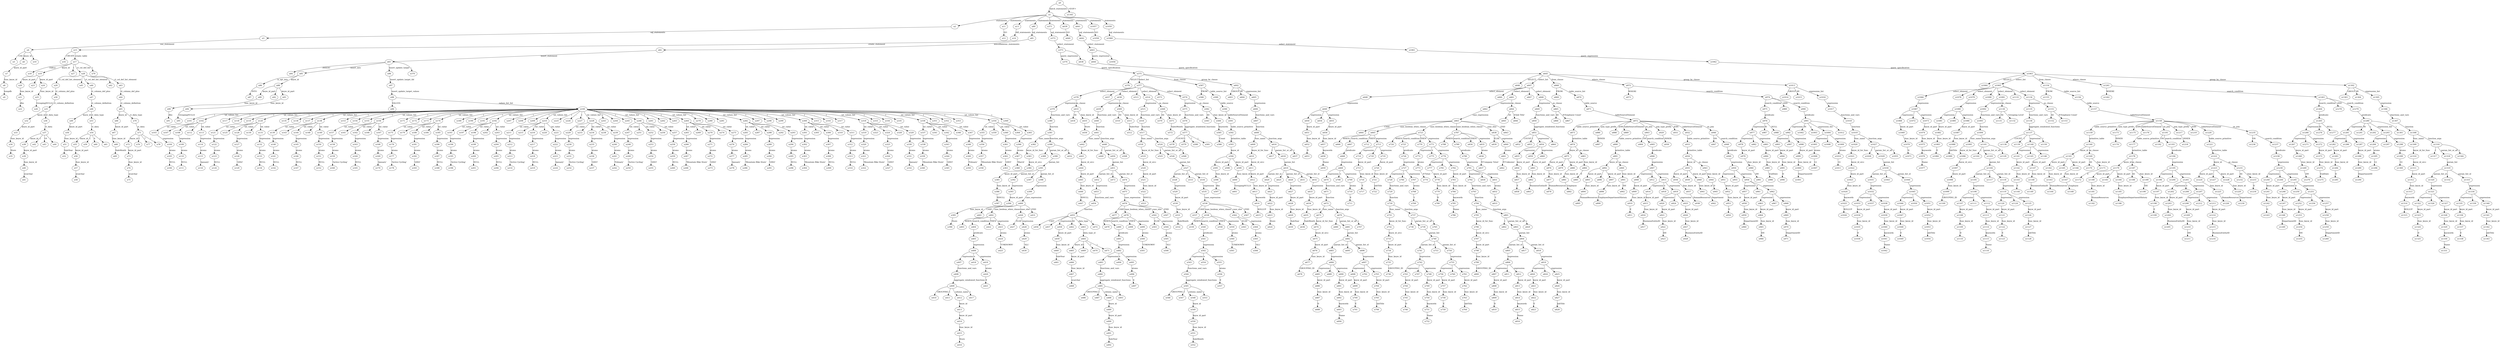 digraph ParseTree {
  n0 -> n1 [label="batch_statements"];
  n1 -> n2 [label="statements"];
  n2 -> n3 [label="sql_statements"];
  n3 -> n4 [label="use_statement"];
  n4 -> n5 [label="USE"];
  n4 -> n6 [label="keyw_id"];
  n6 -> n7 [label="keyw_id_part"];
  n7 -> n8 [label="func_keyw_id"];
  n8 -> n9 [label="tempdb"];
  n4 -> n10 [label=";"];
  n1 -> n11 [label="statements"];
  n11 -> n12 [label="GO"];
  n1 -> n13 [label="statements"];
  n13 -> n14 [label="ddl_statements"];
  n14 -> n15 [label="create_statement"];
  n15 -> n16 [label="CREATE"];
  n15 -> n17 [label="create_table"];
  n17 -> n18 [label="TABLE"];
  n17 -> n19 [label="keyw_id"];
  n19 -> n20 [label="keyw_id_part"];
  n20 -> n21 [label="func_keyw_id"];
  n21 -> n22 [label="dbo"];
  n19 -> n23 [label="."];
  n19 -> n24 [label="keyw_id_part"];
  n24 -> n25 [label="func_keyw_id"];
  n25 -> n26 [label="GroupingNULLS"];
  n17 -> n27 [label="("];
  n17 -> n28 [label="ct_col_def_list"];
  n28 -> n29 [label="ct_col_def_list_element"];
  n29 -> n30 [label="ct_column_def_plus"];
  n30 -> n31 [label="ct_column_definition"];
  n31 -> n32 [label="keyw_id"];
  n32 -> n33 [label="keyw_id_part"];
  n33 -> n34 [label="func_keyw_id"];
  n34 -> n35 [label="Store"];
  n31 -> n36 [label="ct_data_type"];
  n36 -> n37 [label="ct_data"];
  n37 -> n38 [label="keyw_id"];
  n38 -> n39 [label="keyw_id_part"];
  n39 -> n40 [label="func_keyw_id"];
  n40 -> n41 [label="nvarchar"];
  n37 -> n42 [label="("];
  n37 -> n43 [label="19"];
  n37 -> n44 [label=")"];
  n28 -> n45 [label=","];
  n28 -> n46 [label="ct_col_def_list_element"];
  n46 -> n47 [label="ct_column_def_plus"];
  n47 -> n48 [label="ct_column_definition"];
  n48 -> n49 [label="keyw_id"];
  n49 -> n50 [label="keyw_id_part"];
  n50 -> n51 [label="func_keyw_id"];
  n51 -> n52 [label="SaleYear"];
  n48 -> n53 [label="ct_data_type"];
  n53 -> n54 [label="ct_data"];
  n54 -> n55 [label="keyw_id"];
  n55 -> n56 [label="keyw_id_part"];
  n56 -> n57 [label="func_keyw_id"];
  n57 -> n58 [label="nvarchar"];
  n54 -> n59 [label="("];
  n54 -> n60 [label="4"];
  n54 -> n61 [label=")"];
  n28 -> n62 [label=","];
  n28 -> n63 [label="ct_col_def_list_element"];
  n63 -> n64 [label="ct_column_def_plus"];
  n64 -> n65 [label="ct_column_definition"];
  n65 -> n66 [label="keyw_id"];
  n66 -> n67 [label="keyw_id_part"];
  n67 -> n68 [label="func_keyw_id"];
  n68 -> n69 [label="SaleMonth"];
  n65 -> n70 [label="ct_data_type"];
  n70 -> n71 [label="ct_data"];
  n71 -> n72 [label="keyw_id"];
  n72 -> n73 [label="keyw_id_part"];
  n73 -> n74 [label="func_keyw_id"];
  n74 -> n75 [label="nvarchar"];
  n71 -> n76 [label="("];
  n71 -> n77 [label="7"];
  n71 -> n78 [label=")"];
  n17 -> n79 [label=")"];
  n1 -> n80 [label="statements"];
  n80 -> n81 [label="sql_statements"];
  n81 -> n82 [label="miscellaneous_statements"];
  n82 -> n83 [label="insert_statement"];
  n83 -> n84 [label="INSERT"];
  n83 -> n85 [label="insert_into"];
  n85 -> n86 [label="is_opt_into"];
  n86 -> n87 [label="INTO"];
  n85 -> n88 [label="keyw_id"];
  n88 -> n89 [label="keyw_id_part"];
  n89 -> n90 [label="func_keyw_id"];
  n90 -> n91 [label="dbo"];
  n88 -> n92 [label="."];
  n88 -> n93 [label="keyw_id_part"];
  n93 -> n94 [label="func_keyw_id"];
  n94 -> n95 [label="GroupingNULLS"];
  n83 -> n96 [label="insert_update_target"];
  n96 -> n97 [label="insert_update_target_tbl"];
  n97 -> n98 [label="insert_update_target_values"];
  n98 -> n99 [label="VALUES"];
  n98 -> n100 [label="values_list_list"];
  n100 -> n101 [label="("];
  n100 -> n102 [label="iut_values_list"];
  n102 -> n103 [label="iut_value"];
  n103 -> n104 [label="expression"];
  n104 -> n105 [label="atoms"];
  n105 -> n106 [label="NULL"];
  n102 -> n107 [label=","];
  n102 -> n108 [label="iut_value"];
  n108 -> n109 [label="expression"];
  n109 -> n110 [label="atoms"];
  n110 -> n111 [label="NULL"];
  n102 -> n112 [label=","];
  n102 -> n113 [label="iut_value"];
  n113 -> n114 [label="expression"];
  n114 -> n115 [label="atoms"];
  n115 -> n116 [label="'January'"];
  n100 -> n117 [label=")"];
  n100 -> n118 [label=","];
  n100 -> n119 [label="("];
  n100 -> n120 [label="iut_values_list"];
  n120 -> n121 [label="iut_value"];
  n121 -> n122 [label="expression"];
  n122 -> n123 [label="atoms"];
  n123 -> n124 [label="NULL"];
  n120 -> n125 [label=","];
  n120 -> n126 [label="iut_value"];
  n126 -> n127 [label="expression"];
  n127 -> n128 [label="atoms"];
  n128 -> n129 [label="'2002'"];
  n120 -> n130 [label=","];
  n120 -> n131 [label="iut_value"];
  n131 -> n132 [label="expression"];
  n132 -> n133 [label="atoms"];
  n133 -> n134 [label="NULL"];
  n100 -> n135 [label=")"];
  n100 -> n136 [label=","];
  n100 -> n137 [label="("];
  n100 -> n138 [label="iut_values_list"];
  n138 -> n139 [label="iut_value"];
  n139 -> n140 [label="expression"];
  n140 -> n141 [label="atoms"];
  n141 -> n142 [label="NULL"];
  n138 -> n143 [label=","];
  n138 -> n144 [label="iut_value"];
  n144 -> n145 [label="expression"];
  n145 -> n146 [label="atoms"];
  n146 -> n147 [label="NULL"];
  n138 -> n148 [label=","];
  n138 -> n149 [label="iut_value"];
  n149 -> n150 [label="expression"];
  n150 -> n151 [label="atoms"];
  n151 -> n152 [label="NULL"];
  n100 -> n153 [label=")"];
  n100 -> n154 [label=","];
  n100 -> n155 [label="("];
  n100 -> n156 [label="iut_values_list"];
  n156 -> n157 [label="iut_value"];
  n157 -> n158 [label="expression"];
  n158 -> n159 [label="atoms"];
  n159 -> n160 [label="'Active Cycling'"];
  n156 -> n161 [label=","];
  n156 -> n162 [label="iut_value"];
  n162 -> n163 [label="expression"];
  n163 -> n164 [label="atoms"];
  n164 -> n165 [label="NULL"];
  n156 -> n166 [label=","];
  n156 -> n167 [label="iut_value"];
  n167 -> n168 [label="expression"];
  n168 -> n169 [label="atoms"];
  n169 -> n170 [label="'January'"];
  n100 -> n171 [label=")"];
  n100 -> n172 [label=","];
  n100 -> n173 [label="("];
  n100 -> n174 [label="iut_values_list"];
  n174 -> n175 [label="iut_value"];
  n175 -> n176 [label="expression"];
  n176 -> n177 [label="atoms"];
  n177 -> n178 [label="'Active Cycling'"];
  n174 -> n179 [label=","];
  n174 -> n180 [label="iut_value"];
  n180 -> n181 [label="expression"];
  n181 -> n182 [label="atoms"];
  n182 -> n183 [label="'2002'"];
  n174 -> n184 [label=","];
  n174 -> n185 [label="iut_value"];
  n185 -> n186 [label="expression"];
  n186 -> n187 [label="atoms"];
  n187 -> n188 [label="NULL"];
  n100 -> n189 [label=")"];
  n100 -> n190 [label=","];
  n100 -> n191 [label="("];
  n100 -> n192 [label="iut_values_list"];
  n192 -> n193 [label="iut_value"];
  n193 -> n194 [label="expression"];
  n194 -> n195 [label="atoms"];
  n195 -> n196 [label="'Active Cycling'"];
  n192 -> n197 [label=","];
  n192 -> n198 [label="iut_value"];
  n198 -> n199 [label="expression"];
  n199 -> n200 [label="atoms"];
  n200 -> n201 [label="NULL"];
  n192 -> n202 [label=","];
  n192 -> n203 [label="iut_value"];
  n203 -> n204 [label="expression"];
  n204 -> n205 [label="atoms"];
  n205 -> n206 [label="NULL"];
  n100 -> n207 [label=")"];
  n100 -> n208 [label=","];
  n100 -> n209 [label="("];
  n100 -> n210 [label="iut_values_list"];
  n210 -> n211 [label="iut_value"];
  n211 -> n212 [label="expression"];
  n212 -> n213 [label="atoms"];
  n213 -> n214 [label="'Active Cycling'"];
  n210 -> n215 [label=","];
  n210 -> n216 [label="iut_value"];
  n216 -> n217 [label="expression"];
  n217 -> n218 [label="atoms"];
  n218 -> n219 [label="NULL"];
  n210 -> n220 [label=","];
  n210 -> n221 [label="iut_value"];
  n221 -> n222 [label="expression"];
  n222 -> n223 [label="atoms"];
  n223 -> n224 [label="'January'"];
  n100 -> n225 [label=")"];
  n100 -> n226 [label=","];
  n100 -> n227 [label="("];
  n100 -> n228 [label="iut_values_list"];
  n228 -> n229 [label="iut_value"];
  n229 -> n230 [label="expression"];
  n230 -> n231 [label="atoms"];
  n231 -> n232 [label="'Active Cycling'"];
  n228 -> n233 [label=","];
  n228 -> n234 [label="iut_value"];
  n234 -> n235 [label="expression"];
  n235 -> n236 [label="atoms"];
  n236 -> n237 [label="'2003'"];
  n228 -> n238 [label=","];
  n228 -> n239 [label="iut_value"];
  n239 -> n240 [label="expression"];
  n240 -> n241 [label="atoms"];
  n241 -> n242 [label="'Febuary'"];
  n100 -> n243 [label=")"];
  n100 -> n244 [label=","];
  n100 -> n245 [label="("];
  n100 -> n246 [label="iut_values_list"];
  n246 -> n247 [label="iut_value"];
  n247 -> n248 [label="expression"];
  n248 -> n249 [label="atoms"];
  n249 -> n250 [label="'Active Cycling'"];
  n246 -> n251 [label=","];
  n246 -> n252 [label="iut_value"];
  n252 -> n253 [label="expression"];
  n253 -> n254 [label="atoms"];
  n254 -> n255 [label="'2003'"];
  n246 -> n256 [label=","];
  n246 -> n257 [label="iut_value"];
  n257 -> n258 [label="expression"];
  n258 -> n259 [label="atoms"];
  n259 -> n260 [label="NULL"];
  n100 -> n261 [label=")"];
  n100 -> n262 [label=","];
  n100 -> n263 [label="("];
  n100 -> n264 [label="iut_values_list"];
  n264 -> n265 [label="iut_value"];
  n265 -> n266 [label="expression"];
  n266 -> n267 [label="atoms"];
  n267 -> n268 [label="'Mountain Bike Store'"];
  n264 -> n269 [label=","];
  n264 -> n270 [label="iut_value"];
  n270 -> n271 [label="expression"];
  n271 -> n272 [label="atoms"];
  n272 -> n273 [label="'2002'"];
  n264 -> n274 [label=","];
  n264 -> n275 [label="iut_value"];
  n275 -> n276 [label="expression"];
  n276 -> n277 [label="atoms"];
  n277 -> n278 [label="'January'"];
  n100 -> n279 [label=")"];
  n100 -> n280 [label=","];
  n100 -> n281 [label="("];
  n100 -> n282 [label="iut_values_list"];
  n282 -> n283 [label="iut_value"];
  n283 -> n284 [label="expression"];
  n284 -> n285 [label="atoms"];
  n285 -> n286 [label="'Mountain Bike Store'"];
  n282 -> n287 [label=","];
  n282 -> n288 [label="iut_value"];
  n288 -> n289 [label="expression"];
  n289 -> n290 [label="atoms"];
  n290 -> n291 [label="'2002'"];
  n282 -> n292 [label=","];
  n282 -> n293 [label="iut_value"];
  n293 -> n294 [label="expression"];
  n294 -> n295 [label="atoms"];
  n295 -> n296 [label="NULL"];
  n100 -> n297 [label=")"];
  n100 -> n298 [label=","];
  n100 -> n299 [label="("];
  n100 -> n300 [label="iut_values_list"];
  n300 -> n301 [label="iut_value"];
  n301 -> n302 [label="expression"];
  n302 -> n303 [label="atoms"];
  n303 -> n304 [label="'Mountain Bike Store'"];
  n300 -> n305 [label=","];
  n300 -> n306 [label="iut_value"];
  n306 -> n307 [label="expression"];
  n307 -> n308 [label="atoms"];
  n308 -> n309 [label="NULL"];
  n300 -> n310 [label=","];
  n300 -> n311 [label="iut_value"];
  n311 -> n312 [label="expression"];
  n312 -> n313 [label="atoms"];
  n313 -> n314 [label="NULL"];
  n100 -> n315 [label=")"];
  n100 -> n316 [label=","];
  n100 -> n317 [label="("];
  n100 -> n318 [label="iut_values_list"];
  n318 -> n319 [label="iut_value"];
  n319 -> n320 [label="expression"];
  n320 -> n321 [label="atoms"];
  n321 -> n322 [label="'Mountain Bike Store'"];
  n318 -> n323 [label=","];
  n318 -> n324 [label="iut_value"];
  n324 -> n325 [label="expression"];
  n325 -> n326 [label="atoms"];
  n326 -> n327 [label="'2003'"];
  n318 -> n328 [label=","];
  n318 -> n329 [label="iut_value"];
  n329 -> n330 [label="expression"];
  n330 -> n331 [label="atoms"];
  n331 -> n332 [label="'January'"];
  n100 -> n333 [label=")"];
  n100 -> n334 [label=","];
  n100 -> n335 [label="("];
  n100 -> n336 [label="iut_values_list"];
  n336 -> n337 [label="iut_value"];
  n337 -> n338 [label="expression"];
  n338 -> n339 [label="atoms"];
  n339 -> n340 [label="'Mountain Bike Store'"];
  n336 -> n341 [label=","];
  n336 -> n342 [label="iut_value"];
  n342 -> n343 [label="expression"];
  n343 -> n344 [label="atoms"];
  n344 -> n345 [label="'2003'"];
  n336 -> n346 [label=","];
  n336 -> n347 [label="iut_value"];
  n347 -> n348 [label="expression"];
  n348 -> n349 [label="atoms"];
  n349 -> n350 [label="'Febuary'"];
  n100 -> n351 [label=")"];
  n100 -> n352 [label=","];
  n100 -> n353 [label="("];
  n100 -> n354 [label="iut_values_list"];
  n354 -> n355 [label="iut_value"];
  n355 -> n356 [label="expression"];
  n356 -> n357 [label="atoms"];
  n357 -> n358 [label="'Mountain Bike Store'"];
  n354 -> n359 [label=","];
  n354 -> n360 [label="iut_value"];
  n360 -> n361 [label="expression"];
  n361 -> n362 [label="atoms"];
  n362 -> n363 [label="'2003'"];
  n354 -> n364 [label=","];
  n354 -> n365 [label="iut_value"];
  n365 -> n366 [label="expression"];
  n366 -> n367 [label="atoms"];
  n367 -> n368 [label="'March'"];
  n100 -> n369 [label=")"];
  n83 -> n370 [label=";"];
  n1 -> n371 [label="statements"];
  n371 -> n372 [label="sql_statements"];
  n372 -> n373 [label="select_statement"];
  n373 -> n374 [label="query_expression"];
  n374 -> n375 [label="query_specification"];
  n375 -> n376 [label="SELECT"];
  n375 -> n377 [label="select_list"];
  n377 -> n378 [label="select_element"];
  n378 -> n379 [label="expression"];
  n379 -> n380 [label="functions_and_vars"];
  n380 -> n381 [label="function"];
  n381 -> n382 [label="func_name"];
  n382 -> n383 [label="keyw_id_for_func"];
  n383 -> n384 [label="keyw_id_orcc"];
  n384 -> n385 [label="keyw_id_part"];
  n385 -> n386 [label="func_keyw_id"];
  n386 -> n387 [label="ISNULL"];
  n381 -> n388 [label="function_args"];
  n388 -> n389 [label="("];
  n388 -> n390 [label="param_list_or_all"];
  n390 -> n391 [label="param_list"];
  n391 -> n392 [label="param_list_el"];
  n392 -> n393 [label="expression"];
  n393 -> n394 [label="keyw_id_part"];
  n394 -> n395 [label="func_keyw_id"];
  n395 -> n396 [label="Store"];
  n391 -> n397 [label=","];
  n391 -> n398 [label="param_list_el"];
  n398 -> n399 [label="expression"];
  n399 -> n400 [label="case_expression"];
  n400 -> n401 [label="CASE"];
  n400 -> n402 [label="case_boolean_when_clause"];
  n402 -> n403 [label="WHEN"];
  n402 -> n404 [label="search_condition"];
  n404 -> n405 [label="predicate"];
  n405 -> n406 [label="expression"];
  n406 -> n407 [label="expression"];
  n407 -> n408 [label="functions_and_vars"];
  n408 -> n409 [label="aggregate_windowed_functions"];
  n409 -> n410 [label="GROUPING"];
  n409 -> n411 [label="("];
  n409 -> n412 [label="column_name"];
  n412 -> n413 [label="keyw_id"];
  n413 -> n414 [label="keyw_id_part"];
  n414 -> n415 [label="func_keyw_id"];
  n415 -> n416 [label="Store"];
  n409 -> n417 [label=")"];
  n406 -> n418 [label="="];
  n406 -> n419 [label="expression"];
  n419 -> n420 [label="atoms"];
  n420 -> n421 [label="0"];
  n402 -> n422 [label="THEN"];
  n402 -> n423 [label="expression"];
  n423 -> n424 [label="atoms"];
  n424 -> n425 [label="'UNKNOWN'"];
  n400 -> n426 [label="case_else"];
  n426 -> n427 [label="ELSE"];
  n426 -> n428 [label="expression"];
  n428 -> n429 [label="atoms"];
  n429 -> n430 [label="'ALL'"];
  n400 -> n431 [label="END"];
  n388 -> n432 [label=")"];
  n378 -> n433 [label="as_clause"];
  n433 -> n434 [label="AS"];
  n433 -> n435 [label="func_keyw_id"];
  n435 -> n436 [label="Store"];
  n377 -> n437 [label=","];
  n377 -> n438 [label="select_element"];
  n438 -> n439 [label="expression"];
  n439 -> n440 [label="functions_and_vars"];
  n440 -> n441 [label="function"];
  n441 -> n442 [label="func_name"];
  n442 -> n443 [label="keyw_id_for_func"];
  n443 -> n444 [label="keyw_id_orcc"];
  n444 -> n445 [label="keyw_id_part"];
  n445 -> n446 [label="func_keyw_id"];
  n446 -> n447 [label="ISNULL"];
  n441 -> n448 [label="function_args"];
  n448 -> n449 [label="("];
  n448 -> n450 [label="param_list_or_all"];
  n450 -> n451 [label="param_list"];
  n451 -> n452 [label="param_list_el"];
  n452 -> n453 [label="expression"];
  n453 -> n454 [label="functions_and_vars"];
  n454 -> n455 [label="function"];
  n455 -> n456 [label="CAST"];
  n455 -> n457 [label="("];
  n455 -> n458 [label="expression"];
  n458 -> n459 [label="keyw_id_part"];
  n459 -> n460 [label="func_keyw_id"];
  n460 -> n461 [label="SaleYear"];
  n455 -> n462 [label="AS"];
  n455 -> n463 [label="data_type"];
  n463 -> n464 [label="data_type_el"];
  n464 -> n465 [label="keyw_id"];
  n465 -> n466 [label="keyw_id_part"];
  n466 -> n467 [label="func_keyw_id"];
  n467 -> n468 [label="nvarchar"];
  n464 -> n469 [label="("];
  n464 -> n470 [label="7"];
  n464 -> n471 [label=")"];
  n455 -> n472 [label=")"];
  n451 -> n473 [label=","];
  n451 -> n474 [label="param_list_el"];
  n474 -> n475 [label="expression"];
  n475 -> n476 [label="case_expression"];
  n476 -> n477 [label="CASE"];
  n476 -> n478 [label="case_boolean_when_clause"];
  n478 -> n479 [label="WHEN"];
  n478 -> n480 [label="search_condition"];
  n480 -> n481 [label="predicate"];
  n481 -> n482 [label="expression"];
  n482 -> n483 [label="expression"];
  n483 -> n484 [label="functions_and_vars"];
  n484 -> n485 [label="aggregate_windowed_functions"];
  n485 -> n486 [label="GROUPING"];
  n485 -> n487 [label="("];
  n485 -> n488 [label="column_name"];
  n488 -> n489 [label="keyw_id"];
  n489 -> n490 [label="keyw_id_part"];
  n490 -> n491 [label="func_keyw_id"];
  n491 -> n492 [label="SaleYear"];
  n485 -> n493 [label=")"];
  n482 -> n494 [label="="];
  n482 -> n495 [label="expression"];
  n495 -> n496 [label="atoms"];
  n496 -> n497 [label="0"];
  n478 -> n498 [label="THEN"];
  n478 -> n499 [label="expression"];
  n499 -> n500 [label="atoms"];
  n500 -> n501 [label="'UNKNOWN'"];
  n476 -> n502 [label="case_else"];
  n502 -> n503 [label="ELSE"];
  n502 -> n504 [label="expression"];
  n504 -> n505 [label="atoms"];
  n505 -> n506 [label="'ALL'"];
  n476 -> n507 [label="END"];
  n448 -> n508 [label=")"];
  n438 -> n509 [label="as_clause"];
  n509 -> n510 [label="AS"];
  n509 -> n511 [label="func_keyw_id"];
  n511 -> n512 [label="SalesYear"];
  n377 -> n513 [label=","];
  n377 -> n514 [label="select_element"];
  n514 -> n515 [label="expression"];
  n515 -> n516 [label="functions_and_vars"];
  n516 -> n517 [label="function"];
  n517 -> n518 [label="func_name"];
  n518 -> n519 [label="keyw_id_for_func"];
  n519 -> n520 [label="keyw_id_orcc"];
  n520 -> n521 [label="keyw_id_part"];
  n521 -> n522 [label="func_keyw_id"];
  n522 -> n523 [label="ISNULL"];
  n517 -> n524 [label="function_args"];
  n524 -> n525 [label="("];
  n524 -> n526 [label="param_list_or_all"];
  n526 -> n527 [label="param_list"];
  n527 -> n528 [label="param_list_el"];
  n528 -> n529 [label="expression"];
  n529 -> n530 [label="keyw_id_part"];
  n530 -> n531 [label="func_keyw_id"];
  n531 -> n532 [label="SaleMonth"];
  n527 -> n533 [label=","];
  n527 -> n534 [label="param_list_el"];
  n534 -> n535 [label="expression"];
  n535 -> n536 [label="case_expression"];
  n536 -> n537 [label="CASE"];
  n536 -> n538 [label="case_boolean_when_clause"];
  n538 -> n539 [label="WHEN"];
  n538 -> n540 [label="search_condition"];
  n540 -> n541 [label="predicate"];
  n541 -> n542 [label="expression"];
  n542 -> n543 [label="expression"];
  n543 -> n544 [label="functions_and_vars"];
  n544 -> n545 [label="aggregate_windowed_functions"];
  n545 -> n546 [label="GROUPING"];
  n545 -> n547 [label="("];
  n545 -> n548 [label="column_name"];
  n548 -> n549 [label="keyw_id"];
  n549 -> n550 [label="keyw_id_part"];
  n550 -> n551 [label="func_keyw_id"];
  n551 -> n552 [label="SaleMonth"];
  n545 -> n553 [label=")"];
  n542 -> n554 [label="="];
  n542 -> n555 [label="expression"];
  n555 -> n556 [label="atoms"];
  n556 -> n557 [label="0"];
  n538 -> n558 [label="THEN"];
  n538 -> n559 [label="expression"];
  n559 -> n560 [label="atoms"];
  n560 -> n561 [label="'UNKNOWN'"];
  n536 -> n562 [label="case_else"];
  n562 -> n563 [label="ELSE"];
  n562 -> n564 [label="expression"];
  n564 -> n565 [label="atoms"];
  n565 -> n566 [label="'ALL'"];
  n536 -> n567 [label="END"];
  n524 -> n568 [label=")"];
  n514 -> n569 [label="as_clause"];
  n569 -> n570 [label="AS"];
  n569 -> n571 [label="func_keyw_id"];
  n571 -> n572 [label="SalesMonth"];
  n377 -> n573 [label=","];
  n377 -> n574 [label="select_element"];
  n574 -> n575 [label="expression"];
  n575 -> n576 [label="functions_and_vars"];
  n576 -> n577 [label="aggregate_windowed_functions"];
  n577 -> n578 [label="COUNT"];
  n577 -> n579 [label="("];
  n577 -> n580 [label="*"];
  n577 -> n581 [label=")"];
  n574 -> n582 [label="as_clause"];
  n582 -> n583 [label="AS"];
  n582 -> n584 [label="func_keyw_id"];
  n584 -> n585 [label="keywords"];
  n585 -> n586 [label="Count"];
  n375 -> n587 [label="from_clause"];
  n587 -> n588 [label="FROM"];
  n587 -> n589 [label="table_source_list"];
  n589 -> n590 [label="table_source"];
  n590 -> n591 [label="tableSourceElement"];
  n591 -> n592 [label="table_source_primitive"];
  n592 -> n593 [label="primitive_table"];
  n593 -> n594 [label="keyw_id"];
  n594 -> n595 [label="keyw_id_part"];
  n595 -> n596 [label="func_keyw_id"];
  n596 -> n597 [label="dbo"];
  n594 -> n598 [label="."];
  n594 -> n599 [label="keyw_id_part"];
  n599 -> n600 [label="func_keyw_id"];
  n600 -> n601 [label="GroupingNULLS"];
  n375 -> n602 [label="group_by_clause"];
  n602 -> n603 [label="GROUP"];
  n602 -> n604 [label="BY"];
  n602 -> n605 [label="expression_list"];
  n605 -> n606 [label="expression"];
  n606 -> n607 [label="functions_and_vars"];
  n607 -> n608 [label="function"];
  n608 -> n609 [label="func_name"];
  n609 -> n610 [label="keyw_id_for_func"];
  n610 -> n611 [label="keyw_id_orcc"];
  n611 -> n612 [label="keyw_id_part"];
  n612 -> n613 [label="func_keyw_id"];
  n613 -> n614 [label="keywords"];
  n614 -> n615 [label="ROLLUP"];
  n608 -> n616 [label="function_args"];
  n616 -> n617 [label="("];
  n616 -> n618 [label="param_list_or_all"];
  n618 -> n619 [label="param_list"];
  n619 -> n620 [label="param_list_el"];
  n620 -> n621 [label="expression"];
  n621 -> n622 [label="keyw_id_part"];
  n622 -> n623 [label="func_keyw_id"];
  n623 -> n624 [label="Store"];
  n619 -> n625 [label=","];
  n619 -> n626 [label="param_list_el"];
  n626 -> n627 [label="expression"];
  n627 -> n628 [label="keyw_id_part"];
  n628 -> n629 [label="func_keyw_id"];
  n629 -> n630 [label="SaleYear"];
  n619 -> n631 [label=","];
  n619 -> n632 [label="param_list_el"];
  n632 -> n633 [label="expression"];
  n633 -> n634 [label="keyw_id_part"];
  n634 -> n635 [label="func_keyw_id"];
  n635 -> n636 [label="SaleMonth"];
  n616 -> n637 [label=")"];
  n373 -> n638 [label=";"];
  n1 -> n639 [label="statements"];
  n639 -> n640 [label="GO"];
  n1 -> n641 [label="statements"];
  n641 -> n642 [label="sql_statements"];
  n642 -> n643 [label="select_statement"];
  n643 -> n644 [label="query_expression"];
  n644 -> n645 [label="query_specification"];
  n645 -> n646 [label="SELECT"];
  n645 -> n647 [label="select_list"];
  n647 -> n648 [label="select_element"];
  n648 -> n649 [label="expression"];
  n649 -> n650 [label="expression"];
  n650 -> n651 [label="keyw_id_part"];
  n651 -> n652 [label="func_keyw_id"];
  n652 -> n653 [label="D"];
  n649 -> n654 [label="."];
  n649 -> n655 [label="expression"];
  n655 -> n656 [label="keyw_id_part"];
  n656 -> n657 [label="func_keyw_id"];
  n657 -> n658 [label="keywords"];
  n658 -> n659 [label="Name"];
  n647 -> n660 [label=","];
  n647 -> n661 [label="select_element"];
  n661 -> n662 [label="expression"];
  n662 -> n663 [label="case_expression"];
  n663 -> n664 [label="CASE"];
  n663 -> n665 [label="case_boolean_when_clause"];
  n665 -> n666 [label="WHEN"];
  n665 -> n667 [label="search_condition"];
  n667 -> n668 [label="predicate"];
  n668 -> n669 [label="expression"];
  n669 -> n670 [label="expression"];
  n670 -> n671 [label="functions_and_vars"];
  n671 -> n672 [label="function"];
  n672 -> n673 [label="func_name"];
  n673 -> n674 [label="keyw_id_for_func"];
  n674 -> n675 [label="keyw_id_orcc"];
  n675 -> n676 [label="keyw_id_part"];
  n676 -> n677 [label="func_keyw_id"];
  n677 -> n678 [label="GROUPING_ID"];
  n672 -> n679 [label="function_args"];
  n679 -> n680 [label="("];
  n679 -> n681 [label="param_list_or_all"];
  n681 -> n682 [label="param_list"];
  n682 -> n683 [label="param_list_el"];
  n683 -> n684 [label="expression"];
  n684 -> n685 [label="expression"];
  n685 -> n686 [label="keyw_id_part"];
  n686 -> n687 [label="func_keyw_id"];
  n687 -> n688 [label="D"];
  n684 -> n689 [label="."];
  n684 -> n690 [label="expression"];
  n690 -> n691 [label="keyw_id_part"];
  n691 -> n692 [label="func_keyw_id"];
  n692 -> n693 [label="keywords"];
  n693 -> n694 [label="Name"];
  n682 -> n695 [label=","];
  n682 -> n696 [label="param_list_el"];
  n696 -> n697 [label="expression"];
  n697 -> n698 [label="expression"];
  n698 -> n699 [label="keyw_id_part"];
  n699 -> n700 [label="func_keyw_id"];
  n700 -> n701 [label="E"];
  n697 -> n702 [label="."];
  n697 -> n703 [label="expression"];
  n703 -> n704 [label="keyw_id_part"];
  n704 -> n705 [label="func_keyw_id"];
  n705 -> n706 [label="JobTitle"];
  n679 -> n707 [label=")"];
  n669 -> n708 [label="="];
  n669 -> n709 [label="expression"];
  n709 -> n710 [label="atoms"];
  n710 -> n711 [label="0"];
  n665 -> n712 [label="THEN"];
  n665 -> n713 [label="expression"];
  n713 -> n714 [label="expression"];
  n714 -> n715 [label="keyw_id_part"];
  n715 -> n716 [label="func_keyw_id"];
  n716 -> n717 [label="E"];
  n713 -> n718 [label="."];
  n713 -> n719 [label="expression"];
  n719 -> n720 [label="keyw_id_part"];
  n720 -> n721 [label="func_keyw_id"];
  n721 -> n722 [label="JobTitle"];
  n663 -> n723 [label="case_boolean_when_clause"];
  n723 -> n724 [label="WHEN"];
  n723 -> n725 [label="search_condition"];
  n725 -> n726 [label="predicate"];
  n726 -> n727 [label="expression"];
  n727 -> n728 [label="expression"];
  n728 -> n729 [label="functions_and_vars"];
  n729 -> n730 [label="function"];
  n730 -> n731 [label="func_name"];
  n731 -> n732 [label="keyw_id_for_func"];
  n732 -> n733 [label="keyw_id_orcc"];
  n733 -> n734 [label="keyw_id_part"];
  n734 -> n735 [label="func_keyw_id"];
  n735 -> n736 [label="GROUPING_ID"];
  n730 -> n737 [label="function_args"];
  n737 -> n738 [label="("];
  n737 -> n739 [label="param_list_or_all"];
  n739 -> n740 [label="param_list"];
  n740 -> n741 [label="param_list_el"];
  n741 -> n742 [label="expression"];
  n742 -> n743 [label="expression"];
  n743 -> n744 [label="keyw_id_part"];
  n744 -> n745 [label="func_keyw_id"];
  n745 -> n746 [label="D"];
  n742 -> n747 [label="."];
  n742 -> n748 [label="expression"];
  n748 -> n749 [label="keyw_id_part"];
  n749 -> n750 [label="func_keyw_id"];
  n750 -> n751 [label="keywords"];
  n751 -> n752 [label="Name"];
  n740 -> n753 [label=","];
  n740 -> n754 [label="param_list_el"];
  n754 -> n755 [label="expression"];
  n755 -> n756 [label="expression"];
  n756 -> n757 [label="keyw_id_part"];
  n757 -> n758 [label="func_keyw_id"];
  n758 -> n759 [label="E"];
  n755 -> n760 [label="."];
  n755 -> n761 [label="expression"];
  n761 -> n762 [label="keyw_id_part"];
  n762 -> n763 [label="func_keyw_id"];
  n763 -> n764 [label="JobTitle"];
  n737 -> n765 [label=")"];
  n727 -> n766 [label="="];
  n727 -> n767 [label="expression"];
  n767 -> n768 [label="atoms"];
  n768 -> n769 [label="1"];
  n723 -> n770 [label="THEN"];
  n723 -> n771 [label="expression"];
  n771 -> n772 [label="expression"];
  n772 -> n773 [label="atoms"];
  n773 -> n774 [label="N'Total: '"];
  n771 -> n775 [label="+"];
  n771 -> n776 [label="expression"];
  n776 -> n777 [label="expression"];
  n777 -> n778 [label="keyw_id_part"];
  n778 -> n779 [label="func_keyw_id"];
  n779 -> n780 [label="D"];
  n776 -> n781 [label="."];
  n776 -> n782 [label="expression"];
  n782 -> n783 [label="keyw_id_part"];
  n783 -> n784 [label="func_keyw_id"];
  n784 -> n785 [label="keywords"];
  n785 -> n786 [label="Name"];
  n663 -> n787 [label="case_boolean_when_clause"];
  n787 -> n788 [label="WHEN"];
  n787 -> n789 [label="search_condition"];
  n789 -> n790 [label="predicate"];
  n790 -> n791 [label="expression"];
  n791 -> n792 [label="expression"];
  n792 -> n793 [label="functions_and_vars"];
  n793 -> n794 [label="function"];
  n794 -> n795 [label="func_name"];
  n795 -> n796 [label="keyw_id_for_func"];
  n796 -> n797 [label="keyw_id_orcc"];
  n797 -> n798 [label="keyw_id_part"];
  n798 -> n799 [label="func_keyw_id"];
  n799 -> n800 [label="GROUPING_ID"];
  n794 -> n801 [label="function_args"];
  n801 -> n802 [label="("];
  n801 -> n803 [label="param_list_or_all"];
  n803 -> n804 [label="param_list"];
  n804 -> n805 [label="param_list_el"];
  n805 -> n806 [label="expression"];
  n806 -> n807 [label="expression"];
  n807 -> n808 [label="keyw_id_part"];
  n808 -> n809 [label="func_keyw_id"];
  n809 -> n810 [label="D"];
  n806 -> n811 [label="."];
  n806 -> n812 [label="expression"];
  n812 -> n813 [label="keyw_id_part"];
  n813 -> n814 [label="func_keyw_id"];
  n814 -> n815 [label="keywords"];
  n815 -> n816 [label="Name"];
  n804 -> n817 [label=","];
  n804 -> n818 [label="param_list_el"];
  n818 -> n819 [label="expression"];
  n819 -> n820 [label="expression"];
  n820 -> n821 [label="keyw_id_part"];
  n821 -> n822 [label="func_keyw_id"];
  n822 -> n823 [label="E"];
  n819 -> n824 [label="."];
  n819 -> n825 [label="expression"];
  n825 -> n826 [label="keyw_id_part"];
  n826 -> n827 [label="func_keyw_id"];
  n827 -> n828 [label="JobTitle"];
  n801 -> n829 [label=")"];
  n791 -> n830 [label="="];
  n791 -> n831 [label="expression"];
  n831 -> n832 [label="atoms"];
  n832 -> n833 [label="3"];
  n787 -> n834 [label="THEN"];
  n787 -> n835 [label="expression"];
  n835 -> n836 [label="atoms"];
  n836 -> n837 [label="N'Company Total:'"];
  n663 -> n838 [label="case_else"];
  n838 -> n839 [label="ELSE"];
  n838 -> n840 [label="expression"];
  n840 -> n841 [label="atoms"];
  n841 -> n842 [label="N'Unknown'"];
  n663 -> n843 [label="END"];
  n661 -> n844 [label="as_clause"];
  n844 -> n845 [label="AS"];
  n844 -> n846 [label="N'Job Title'"];
  n647 -> n847 [label=","];
  n647 -> n848 [label="select_element"];
  n848 -> n849 [label="expression"];
  n849 -> n850 [label="functions_and_vars"];
  n850 -> n851 [label="aggregate_windowed_functions"];
  n851 -> n852 [label="COUNT"];
  n851 -> n853 [label="("];
  n851 -> n854 [label="expression"];
  n854 -> n855 [label="expression"];
  n855 -> n856 [label="keyw_id_part"];
  n856 -> n857 [label="func_keyw_id"];
  n857 -> n858 [label="E"];
  n854 -> n859 [label="."];
  n854 -> n860 [label="expression"];
  n860 -> n861 [label="keyw_id_part"];
  n861 -> n862 [label="func_keyw_id"];
  n862 -> n863 [label="BusinessEntityID"];
  n851 -> n864 [label=")"];
  n848 -> n865 [label="as_clause"];
  n865 -> n866 [label="AS"];
  n865 -> n867 [label="N'Employee Count'"];
  n645 -> n868 [label="from_clause"];
  n868 -> n869 [label="FROM"];
  n868 -> n870 [label="table_source_list"];
  n870 -> n871 [label="table_source"];
  n871 -> n872 [label="tableSourceElement"];
  n872 -> n873 [label="table_source_primitive"];
  n873 -> n874 [label="primitive_table"];
  n874 -> n875 [label="keyw_id"];
  n875 -> n876 [label="keyw_id_part"];
  n876 -> n877 [label="func_keyw_id"];
  n877 -> n878 [label="HumanResources"];
  n875 -> n879 [label="."];
  n875 -> n880 [label="keyw_id_part"];
  n880 -> n881 [label="func_keyw_id"];
  n881 -> n882 [label="Employee"];
  n874 -> n883 [label="as_clause"];
  n883 -> n884 [label="func_keyw_id"];
  n884 -> n885 [label="E"];
  n872 -> n886 [label="join_type_prefix"];
  n886 -> n887 [label="INNER"];
  n872 -> n888 [label="JOIN"];
  n872 -> n889 [label="tableSourceElement"];
  n889 -> n890 [label="table_source_primitive"];
  n890 -> n891 [label="primitive_table"];
  n891 -> n892 [label="keyw_id"];
  n892 -> n893 [label="keyw_id_part"];
  n893 -> n894 [label="func_keyw_id"];
  n894 -> n895 [label="HumanResources"];
  n892 -> n896 [label="."];
  n892 -> n897 [label="keyw_id_part"];
  n897 -> n898 [label="func_keyw_id"];
  n898 -> n899 [label="EmployeeDepartmentHistory"];
  n891 -> n900 [label="as_clause"];
  n900 -> n901 [label="func_keyw_id"];
  n901 -> n902 [label="DH"];
  n872 -> n903 [label="on_join"];
  n903 -> n904 [label="ON"];
  n903 -> n905 [label="search_condition"];
  n905 -> n906 [label="predicate"];
  n906 -> n907 [label="expression"];
  n907 -> n908 [label="expression"];
  n908 -> n909 [label="keyw_id_part"];
  n909 -> n910 [label="func_keyw_id"];
  n910 -> n911 [label="E"];
  n907 -> n912 [label="."];
  n907 -> n913 [label="expression"];
  n913 -> n914 [label="expression"];
  n914 -> n915 [label="keyw_id_part"];
  n915 -> n916 [label="func_keyw_id"];
  n916 -> n917 [label="BusinessEntityID"];
  n913 -> n918 [label="="];
  n913 -> n919 [label="expression"];
  n919 -> n920 [label="expression"];
  n920 -> n921 [label="keyw_id_part"];
  n921 -> n922 [label="func_keyw_id"];
  n922 -> n923 [label="DH"];
  n919 -> n924 [label="."];
  n919 -> n925 [label="expression"];
  n925 -> n926 [label="keyw_id_part"];
  n926 -> n927 [label="func_keyw_id"];
  n927 -> n928 [label="BusinessEntityID"];
  n872 -> n929 [label="join_type_prefix"];
  n929 -> n930 [label="INNER"];
  n872 -> n931 [label="JOIN"];
  n872 -> n932 [label="tableSourceElement"];
  n932 -> n933 [label="table_source_primitive"];
  n933 -> n934 [label="primitive_table"];
  n934 -> n935 [label="keyw_id"];
  n935 -> n936 [label="keyw_id_part"];
  n936 -> n937 [label="func_keyw_id"];
  n937 -> n938 [label="HumanResources"];
  n935 -> n939 [label="."];
  n935 -> n940 [label="keyw_id_part"];
  n940 -> n941 [label="func_keyw_id"];
  n941 -> n942 [label="Department"];
  n934 -> n943 [label="as_clause"];
  n943 -> n944 [label="func_keyw_id"];
  n944 -> n945 [label="D"];
  n872 -> n946 [label="on_join"];
  n946 -> n947 [label="ON"];
  n946 -> n948 [label="search_condition"];
  n948 -> n949 [label="predicate"];
  n949 -> n950 [label="expression"];
  n950 -> n951 [label="expression"];
  n951 -> n952 [label="keyw_id_part"];
  n952 -> n953 [label="func_keyw_id"];
  n953 -> n954 [label="D"];
  n950 -> n955 [label="."];
  n950 -> n956 [label="expression"];
  n956 -> n957 [label="expression"];
  n957 -> n958 [label="keyw_id_part"];
  n958 -> n959 [label="func_keyw_id"];
  n959 -> n960 [label="DepartmentID"];
  n956 -> n961 [label="="];
  n956 -> n962 [label="expression"];
  n962 -> n963 [label="expression"];
  n963 -> n964 [label="keyw_id_part"];
  n964 -> n965 [label="func_keyw_id"];
  n965 -> n966 [label="DH"];
  n962 -> n967 [label="."];
  n962 -> n968 [label="expression"];
  n968 -> n969 [label="keyw_id_part"];
  n969 -> n970 [label="func_keyw_id"];
  n970 -> n971 [label="DepartmentID"];
  n645 -> n972 [label="where_clause"];
  n972 -> n973 [label="WHERE"];
  n972 -> n974 [label="search_condition"];
  n974 -> n975 [label="search_condition"];
  n975 -> n976 [label="predicate"];
  n976 -> n977 [label="expression"];
  n977 -> n978 [label="expression"];
  n978 -> n979 [label="keyw_id_part"];
  n979 -> n980 [label="func_keyw_id"];
  n980 -> n981 [label="DH"];
  n977 -> n982 [label="."];
  n977 -> n983 [label="expression"];
  n983 -> n984 [label="keyw_id_part"];
  n984 -> n985 [label="func_keyw_id"];
  n985 -> n986 [label="EndDate"];
  n976 -> n987 [label="IS"];
  n976 -> n988 [label="NULL"];
  n974 -> n989 [label="AND"];
  n974 -> n990 [label="search_condition"];
  n990 -> n991 [label="predicate"];
  n991 -> n992 [label="expression"];
  n992 -> n993 [label="expression"];
  n993 -> n994 [label="keyw_id_part"];
  n994 -> n995 [label="func_keyw_id"];
  n995 -> n996 [label="D"];
  n992 -> n997 [label="."];
  n992 -> n998 [label="expression"];
  n998 -> n999 [label="keyw_id_part"];
  n999 -> n1000 [label="func_keyw_id"];
  n1000 -> n1001 [label="DepartmentID"];
  n991 -> n1002 [label="IN"];
  n991 -> n1003 [label="("];
  n991 -> n1004 [label="expression_list"];
  n1004 -> n1005 [label="expression"];
  n1005 -> n1006 [label="atoms"];
  n1006 -> n1007 [label="12"];
  n1004 -> n1008 [label=","];
  n1004 -> n1009 [label="expression"];
  n1009 -> n1010 [label="atoms"];
  n1010 -> n1011 [label="14"];
  n991 -> n1012 [label=")"];
  n645 -> n1013 [label="group_by_clause"];
  n1013 -> n1014 [label="GROUP"];
  n1013 -> n1015 [label="BY"];
  n1013 -> n1016 [label="expression_list"];
  n1016 -> n1017 [label="expression"];
  n1017 -> n1018 [label="functions_and_vars"];
  n1018 -> n1019 [label="function"];
  n1019 -> n1020 [label="func_name"];
  n1020 -> n1021 [label="keyw_id_for_func"];
  n1021 -> n1022 [label="keyw_id_orcc"];
  n1022 -> n1023 [label="keyw_id_part"];
  n1023 -> n1024 [label="func_keyw_id"];
  n1024 -> n1025 [label="keywords"];
  n1025 -> n1026 [label="ROLLUP"];
  n1019 -> n1027 [label="function_args"];
  n1027 -> n1028 [label="("];
  n1027 -> n1029 [label="param_list_or_all"];
  n1029 -> n1030 [label="param_list"];
  n1030 -> n1031 [label="param_list_el"];
  n1031 -> n1032 [label="expression"];
  n1032 -> n1033 [label="expression"];
  n1033 -> n1034 [label="keyw_id_part"];
  n1034 -> n1035 [label="func_keyw_id"];
  n1035 -> n1036 [label="D"];
  n1032 -> n1037 [label="."];
  n1032 -> n1038 [label="expression"];
  n1038 -> n1039 [label="keyw_id_part"];
  n1039 -> n1040 [label="func_keyw_id"];
  n1040 -> n1041 [label="keywords"];
  n1041 -> n1042 [label="Name"];
  n1030 -> n1043 [label=","];
  n1030 -> n1044 [label="param_list_el"];
  n1044 -> n1045 [label="expression"];
  n1045 -> n1046 [label="expression"];
  n1046 -> n1047 [label="keyw_id_part"];
  n1047 -> n1048 [label="func_keyw_id"];
  n1048 -> n1049 [label="E"];
  n1045 -> n1050 [label="."];
  n1045 -> n1051 [label="expression"];
  n1051 -> n1052 [label="keyw_id_part"];
  n1052 -> n1053 [label="func_keyw_id"];
  n1053 -> n1054 [label="JobTitle"];
  n1027 -> n1055 [label=")"];
  n643 -> n1056 [label=";"];
  n1 -> n1057 [label="statements"];
  n1057 -> n1058 [label="GO"];
  n1 -> n1059 [label="statements"];
  n1059 -> n1060 [label="sql_statements"];
  n1060 -> n1061 [label="select_statement"];
  n1061 -> n1062 [label="query_expression"];
  n1062 -> n1063 [label="query_specification"];
  n1063 -> n1064 [label="SELECT"];
  n1063 -> n1065 [label="select_list"];
  n1065 -> n1066 [label="select_element"];
  n1066 -> n1067 [label="expression"];
  n1067 -> n1068 [label="expression"];
  n1068 -> n1069 [label="keyw_id_part"];
  n1069 -> n1070 [label="func_keyw_id"];
  n1070 -> n1071 [label="D"];
  n1067 -> n1072 [label="."];
  n1067 -> n1073 [label="expression"];
  n1073 -> n1074 [label="keyw_id_part"];
  n1074 -> n1075 [label="func_keyw_id"];
  n1075 -> n1076 [label="keywords"];
  n1076 -> n1077 [label="Name"];
  n1065 -> n1078 [label=","];
  n1065 -> n1079 [label="select_element"];
  n1079 -> n1080 [label="expression"];
  n1080 -> n1081 [label="expression"];
  n1081 -> n1082 [label="keyw_id_part"];
  n1082 -> n1083 [label="func_keyw_id"];
  n1083 -> n1084 [label="E"];
  n1080 -> n1085 [label="."];
  n1080 -> n1086 [label="expression"];
  n1086 -> n1087 [label="keyw_id_part"];
  n1087 -> n1088 [label="func_keyw_id"];
  n1088 -> n1089 [label="JobTitle"];
  n1065 -> n1090 [label=","];
  n1065 -> n1091 [label="select_element"];
  n1091 -> n1092 [label="expression"];
  n1092 -> n1093 [label="functions_and_vars"];
  n1093 -> n1094 [label="function"];
  n1094 -> n1095 [label="func_name"];
  n1095 -> n1096 [label="keyw_id_for_func"];
  n1096 -> n1097 [label="keyw_id_orcc"];
  n1097 -> n1098 [label="keyw_id_part"];
  n1098 -> n1099 [label="func_keyw_id"];
  n1099 -> n1100 [label="GROUPING_ID"];
  n1094 -> n1101 [label="function_args"];
  n1101 -> n1102 [label="("];
  n1101 -> n1103 [label="param_list_or_all"];
  n1103 -> n1104 [label="param_list"];
  n1104 -> n1105 [label="param_list_el"];
  n1105 -> n1106 [label="expression"];
  n1106 -> n1107 [label="expression"];
  n1107 -> n1108 [label="keyw_id_part"];
  n1108 -> n1109 [label="func_keyw_id"];
  n1109 -> n1110 [label="D"];
  n1106 -> n1111 [label="."];
  n1106 -> n1112 [label="expression"];
  n1112 -> n1113 [label="keyw_id_part"];
  n1113 -> n1114 [label="func_keyw_id"];
  n1114 -> n1115 [label="keywords"];
  n1115 -> n1116 [label="Name"];
  n1104 -> n1117 [label=","];
  n1104 -> n1118 [label="param_list_el"];
  n1118 -> n1119 [label="expression"];
  n1119 -> n1120 [label="expression"];
  n1120 -> n1121 [label="keyw_id_part"];
  n1121 -> n1122 [label="func_keyw_id"];
  n1122 -> n1123 [label="E"];
  n1119 -> n1124 [label="."];
  n1119 -> n1125 [label="expression"];
  n1125 -> n1126 [label="keyw_id_part"];
  n1126 -> n1127 [label="func_keyw_id"];
  n1127 -> n1128 [label="JobTitle"];
  n1101 -> n1129 [label=")"];
  n1091 -> n1130 [label="as_clause"];
  n1130 -> n1131 [label="AS"];
  n1130 -> n1132 [label="'Grouping Level'"];
  n1065 -> n1133 [label=","];
  n1065 -> n1134 [label="select_element"];
  n1134 -> n1135 [label="expression"];
  n1135 -> n1136 [label="functions_and_vars"];
  n1136 -> n1137 [label="aggregate_windowed_functions"];
  n1137 -> n1138 [label="COUNT"];
  n1137 -> n1139 [label="("];
  n1137 -> n1140 [label="expression"];
  n1140 -> n1141 [label="expression"];
  n1141 -> n1142 [label="keyw_id_part"];
  n1142 -> n1143 [label="func_keyw_id"];
  n1143 -> n1144 [label="E"];
  n1140 -> n1145 [label="."];
  n1140 -> n1146 [label="expression"];
  n1146 -> n1147 [label="keyw_id_part"];
  n1147 -> n1148 [label="func_keyw_id"];
  n1148 -> n1149 [label="BusinessEntityID"];
  n1137 -> n1150 [label=")"];
  n1134 -> n1151 [label="as_clause"];
  n1151 -> n1152 [label="AS"];
  n1151 -> n1153 [label="N'Employee Count'"];
  n1063 -> n1154 [label="from_clause"];
  n1154 -> n1155 [label="FROM"];
  n1154 -> n1156 [label="table_source_list"];
  n1156 -> n1157 [label="table_source"];
  n1157 -> n1158 [label="tableSourceElement"];
  n1158 -> n1159 [label="table_source_primitive"];
  n1159 -> n1160 [label="primitive_table"];
  n1160 -> n1161 [label="keyw_id"];
  n1161 -> n1162 [label="keyw_id_part"];
  n1162 -> n1163 [label="func_keyw_id"];
  n1163 -> n1164 [label="HumanResources"];
  n1161 -> n1165 [label="."];
  n1161 -> n1166 [label="keyw_id_part"];
  n1166 -> n1167 [label="func_keyw_id"];
  n1167 -> n1168 [label="Employee"];
  n1160 -> n1169 [label="as_clause"];
  n1169 -> n1170 [label="AS"];
  n1169 -> n1171 [label="func_keyw_id"];
  n1171 -> n1172 [label="E"];
  n1158 -> n1173 [label="join_type_prefix"];
  n1173 -> n1174 [label="INNER"];
  n1158 -> n1175 [label="JOIN"];
  n1158 -> n1176 [label="tableSourceElement"];
  n1176 -> n1177 [label="table_source_primitive"];
  n1177 -> n1178 [label="primitive_table"];
  n1178 -> n1179 [label="keyw_id"];
  n1179 -> n1180 [label="keyw_id_part"];
  n1180 -> n1181 [label="func_keyw_id"];
  n1181 -> n1182 [label="HumanResources"];
  n1179 -> n1183 [label="."];
  n1179 -> n1184 [label="keyw_id_part"];
  n1184 -> n1185 [label="func_keyw_id"];
  n1185 -> n1186 [label="EmployeeDepartmentHistory"];
  n1178 -> n1187 [label="as_clause"];
  n1187 -> n1188 [label="AS"];
  n1187 -> n1189 [label="func_keyw_id"];
  n1189 -> n1190 [label="DH"];
  n1158 -> n1191 [label="on_join"];
  n1191 -> n1192 [label="ON"];
  n1191 -> n1193 [label="search_condition"];
  n1193 -> n1194 [label="predicate"];
  n1194 -> n1195 [label="expression"];
  n1195 -> n1196 [label="expression"];
  n1196 -> n1197 [label="keyw_id_part"];
  n1197 -> n1198 [label="func_keyw_id"];
  n1198 -> n1199 [label="E"];
  n1195 -> n1200 [label="."];
  n1195 -> n1201 [label="expression"];
  n1201 -> n1202 [label="expression"];
  n1202 -> n1203 [label="keyw_id_part"];
  n1203 -> n1204 [label="func_keyw_id"];
  n1204 -> n1205 [label="BusinessEntityID"];
  n1201 -> n1206 [label="="];
  n1201 -> n1207 [label="expression"];
  n1207 -> n1208 [label="expression"];
  n1208 -> n1209 [label="keyw_id_part"];
  n1209 -> n1210 [label="func_keyw_id"];
  n1210 -> n1211 [label="DH"];
  n1207 -> n1212 [label="."];
  n1207 -> n1213 [label="expression"];
  n1213 -> n1214 [label="keyw_id_part"];
  n1214 -> n1215 [label="func_keyw_id"];
  n1215 -> n1216 [label="BusinessEntityID"];
  n1158 -> n1217 [label="join_type_prefix"];
  n1217 -> n1218 [label="INNER"];
  n1158 -> n1219 [label="JOIN"];
  n1158 -> n1220 [label="tableSourceElement"];
  n1220 -> n1221 [label="table_source_primitive"];
  n1221 -> n1222 [label="primitive_table"];
  n1222 -> n1223 [label="keyw_id"];
  n1223 -> n1224 [label="keyw_id_part"];
  n1224 -> n1225 [label="func_keyw_id"];
  n1225 -> n1226 [label="HumanResources"];
  n1223 -> n1227 [label="."];
  n1223 -> n1228 [label="keyw_id_part"];
  n1228 -> n1229 [label="func_keyw_id"];
  n1229 -> n1230 [label="Department"];
  n1222 -> n1231 [label="as_clause"];
  n1231 -> n1232 [label="AS"];
  n1231 -> n1233 [label="func_keyw_id"];
  n1233 -> n1234 [label="D"];
  n1158 -> n1235 [label="on_join"];
  n1235 -> n1236 [label="ON"];
  n1235 -> n1237 [label="search_condition"];
  n1237 -> n1238 [label="predicate"];
  n1238 -> n1239 [label="expression"];
  n1239 -> n1240 [label="expression"];
  n1240 -> n1241 [label="keyw_id_part"];
  n1241 -> n1242 [label="func_keyw_id"];
  n1242 -> n1243 [label="D"];
  n1239 -> n1244 [label="."];
  n1239 -> n1245 [label="expression"];
  n1245 -> n1246 [label="expression"];
  n1246 -> n1247 [label="keyw_id_part"];
  n1247 -> n1248 [label="func_keyw_id"];
  n1248 -> n1249 [label="DepartmentID"];
  n1245 -> n1250 [label="="];
  n1245 -> n1251 [label="expression"];
  n1251 -> n1252 [label="expression"];
  n1252 -> n1253 [label="keyw_id_part"];
  n1253 -> n1254 [label="func_keyw_id"];
  n1254 -> n1255 [label="DH"];
  n1251 -> n1256 [label="."];
  n1251 -> n1257 [label="expression"];
  n1257 -> n1258 [label="keyw_id_part"];
  n1258 -> n1259 [label="func_keyw_id"];
  n1259 -> n1260 [label="DepartmentID"];
  n1063 -> n1261 [label="where_clause"];
  n1261 -> n1262 [label="WHERE"];
  n1261 -> n1263 [label="search_condition"];
  n1263 -> n1264 [label="search_condition"];
  n1264 -> n1265 [label="predicate"];
  n1265 -> n1266 [label="expression"];
  n1266 -> n1267 [label="expression"];
  n1267 -> n1268 [label="keyw_id_part"];
  n1268 -> n1269 [label="func_keyw_id"];
  n1269 -> n1270 [label="DH"];
  n1266 -> n1271 [label="."];
  n1266 -> n1272 [label="expression"];
  n1272 -> n1273 [label="keyw_id_part"];
  n1273 -> n1274 [label="func_keyw_id"];
  n1274 -> n1275 [label="EndDate"];
  n1265 -> n1276 [label="IS"];
  n1265 -> n1277 [label="NULL"];
  n1263 -> n1278 [label="AND"];
  n1263 -> n1279 [label="search_condition"];
  n1279 -> n1280 [label="predicate"];
  n1280 -> n1281 [label="expression"];
  n1281 -> n1282 [label="expression"];
  n1282 -> n1283 [label="keyw_id_part"];
  n1283 -> n1284 [label="func_keyw_id"];
  n1284 -> n1285 [label="D"];
  n1281 -> n1286 [label="."];
  n1281 -> n1287 [label="expression"];
  n1287 -> n1288 [label="keyw_id_part"];
  n1288 -> n1289 [label="func_keyw_id"];
  n1289 -> n1290 [label="DepartmentID"];
  n1280 -> n1291 [label="IN"];
  n1280 -> n1292 [label="("];
  n1280 -> n1293 [label="expression_list"];
  n1293 -> n1294 [label="expression"];
  n1294 -> n1295 [label="atoms"];
  n1295 -> n1296 [label="12"];
  n1293 -> n1297 [label=","];
  n1293 -> n1298 [label="expression"];
  n1298 -> n1299 [label="atoms"];
  n1299 -> n1300 [label="14"];
  n1280 -> n1301 [label=")"];
  n1063 -> n1302 [label="group_by_clause"];
  n1302 -> n1303 [label="GROUP"];
  n1302 -> n1304 [label="BY"];
  n1302 -> n1305 [label="expression_list"];
  n1305 -> n1306 [label="expression"];
  n1306 -> n1307 [label="functions_and_vars"];
  n1307 -> n1308 [label="function"];
  n1308 -> n1309 [label="func_name"];
  n1309 -> n1310 [label="keyw_id_for_func"];
  n1310 -> n1311 [label="keyw_id_orcc"];
  n1311 -> n1312 [label="keyw_id_part"];
  n1312 -> n1313 [label="func_keyw_id"];
  n1313 -> n1314 [label="keywords"];
  n1314 -> n1315 [label="ROLLUP"];
  n1308 -> n1316 [label="function_args"];
  n1316 -> n1317 [label="("];
  n1316 -> n1318 [label="param_list_or_all"];
  n1318 -> n1319 [label="param_list"];
  n1319 -> n1320 [label="param_list_el"];
  n1320 -> n1321 [label="expression"];
  n1321 -> n1322 [label="expression"];
  n1322 -> n1323 [label="keyw_id_part"];
  n1323 -> n1324 [label="func_keyw_id"];
  n1324 -> n1325 [label="D"];
  n1321 -> n1326 [label="."];
  n1321 -> n1327 [label="expression"];
  n1327 -> n1328 [label="keyw_id_part"];
  n1328 -> n1329 [label="func_keyw_id"];
  n1329 -> n1330 [label="keywords"];
  n1330 -> n1331 [label="Name"];
  n1319 -> n1332 [label=","];
  n1319 -> n1333 [label="param_list_el"];
  n1333 -> n1334 [label="expression"];
  n1334 -> n1335 [label="expression"];
  n1335 -> n1336 [label="keyw_id_part"];
  n1336 -> n1337 [label="func_keyw_id"];
  n1337 -> n1338 [label="E"];
  n1334 -> n1339 [label="."];
  n1334 -> n1340 [label="expression"];
  n1340 -> n1341 [label="keyw_id_part"];
  n1341 -> n1342 [label="func_keyw_id"];
  n1342 -> n1343 [label="JobTitle"];
  n1316 -> n1344 [label=")"];
  n0 -> n1345 [label="<EOF>"];
}
